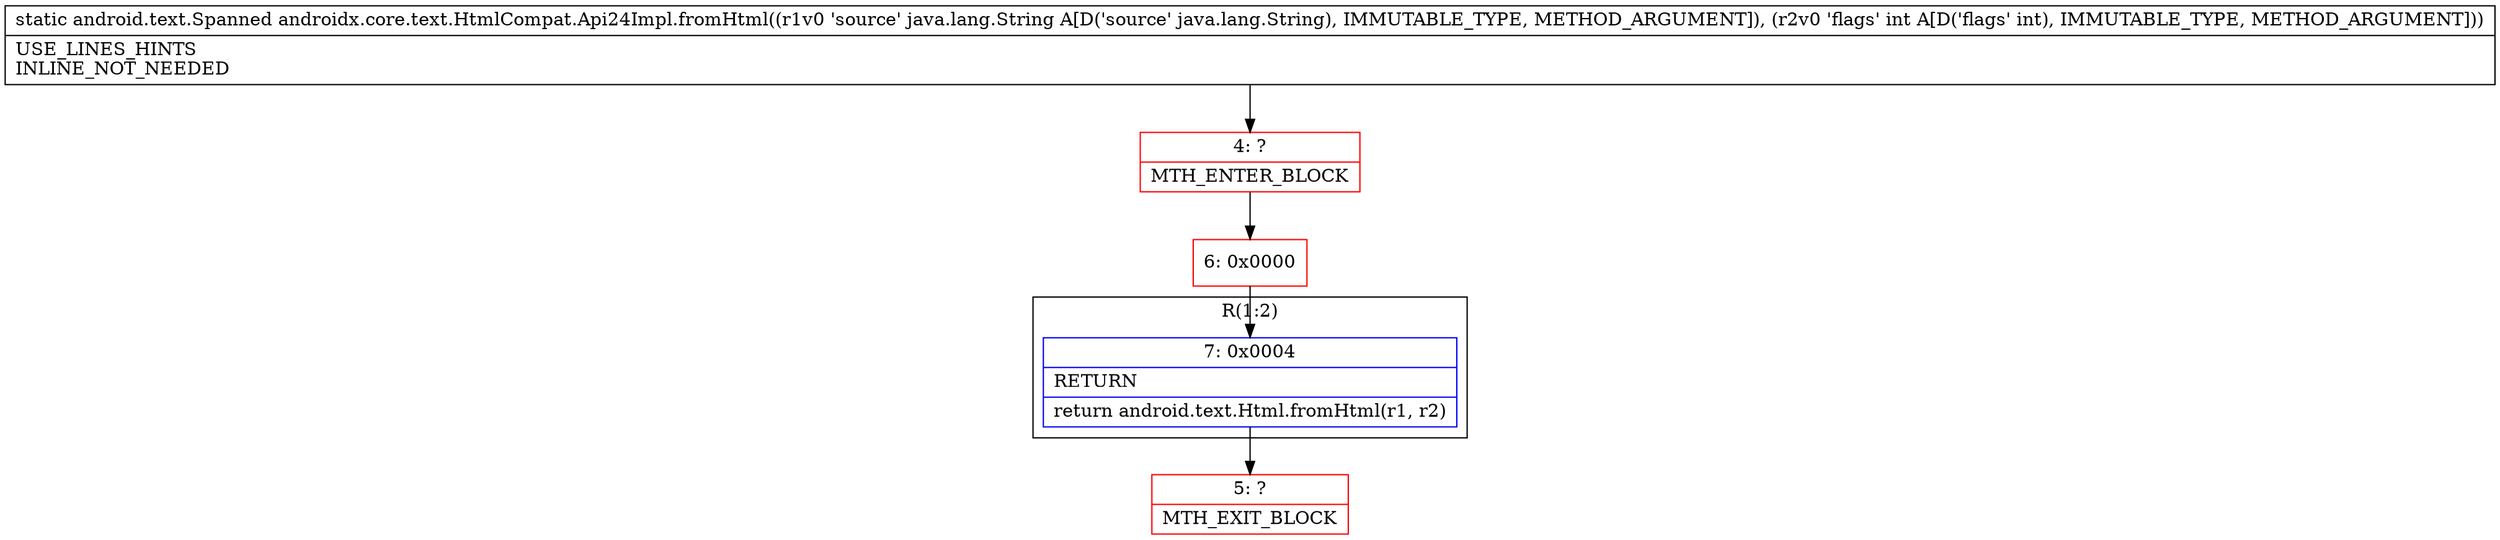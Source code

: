 digraph "CFG forandroidx.core.text.HtmlCompat.Api24Impl.fromHtml(Ljava\/lang\/String;I)Landroid\/text\/Spanned;" {
subgraph cluster_Region_641777365 {
label = "R(1:2)";
node [shape=record,color=blue];
Node_7 [shape=record,label="{7\:\ 0x0004|RETURN\l|return android.text.Html.fromHtml(r1, r2)\l}"];
}
Node_4 [shape=record,color=red,label="{4\:\ ?|MTH_ENTER_BLOCK\l}"];
Node_6 [shape=record,color=red,label="{6\:\ 0x0000}"];
Node_5 [shape=record,color=red,label="{5\:\ ?|MTH_EXIT_BLOCK\l}"];
MethodNode[shape=record,label="{static android.text.Spanned androidx.core.text.HtmlCompat.Api24Impl.fromHtml((r1v0 'source' java.lang.String A[D('source' java.lang.String), IMMUTABLE_TYPE, METHOD_ARGUMENT]), (r2v0 'flags' int A[D('flags' int), IMMUTABLE_TYPE, METHOD_ARGUMENT]))  | USE_LINES_HINTS\lINLINE_NOT_NEEDED\l}"];
MethodNode -> Node_4;Node_7 -> Node_5;
Node_4 -> Node_6;
Node_6 -> Node_7;
}

